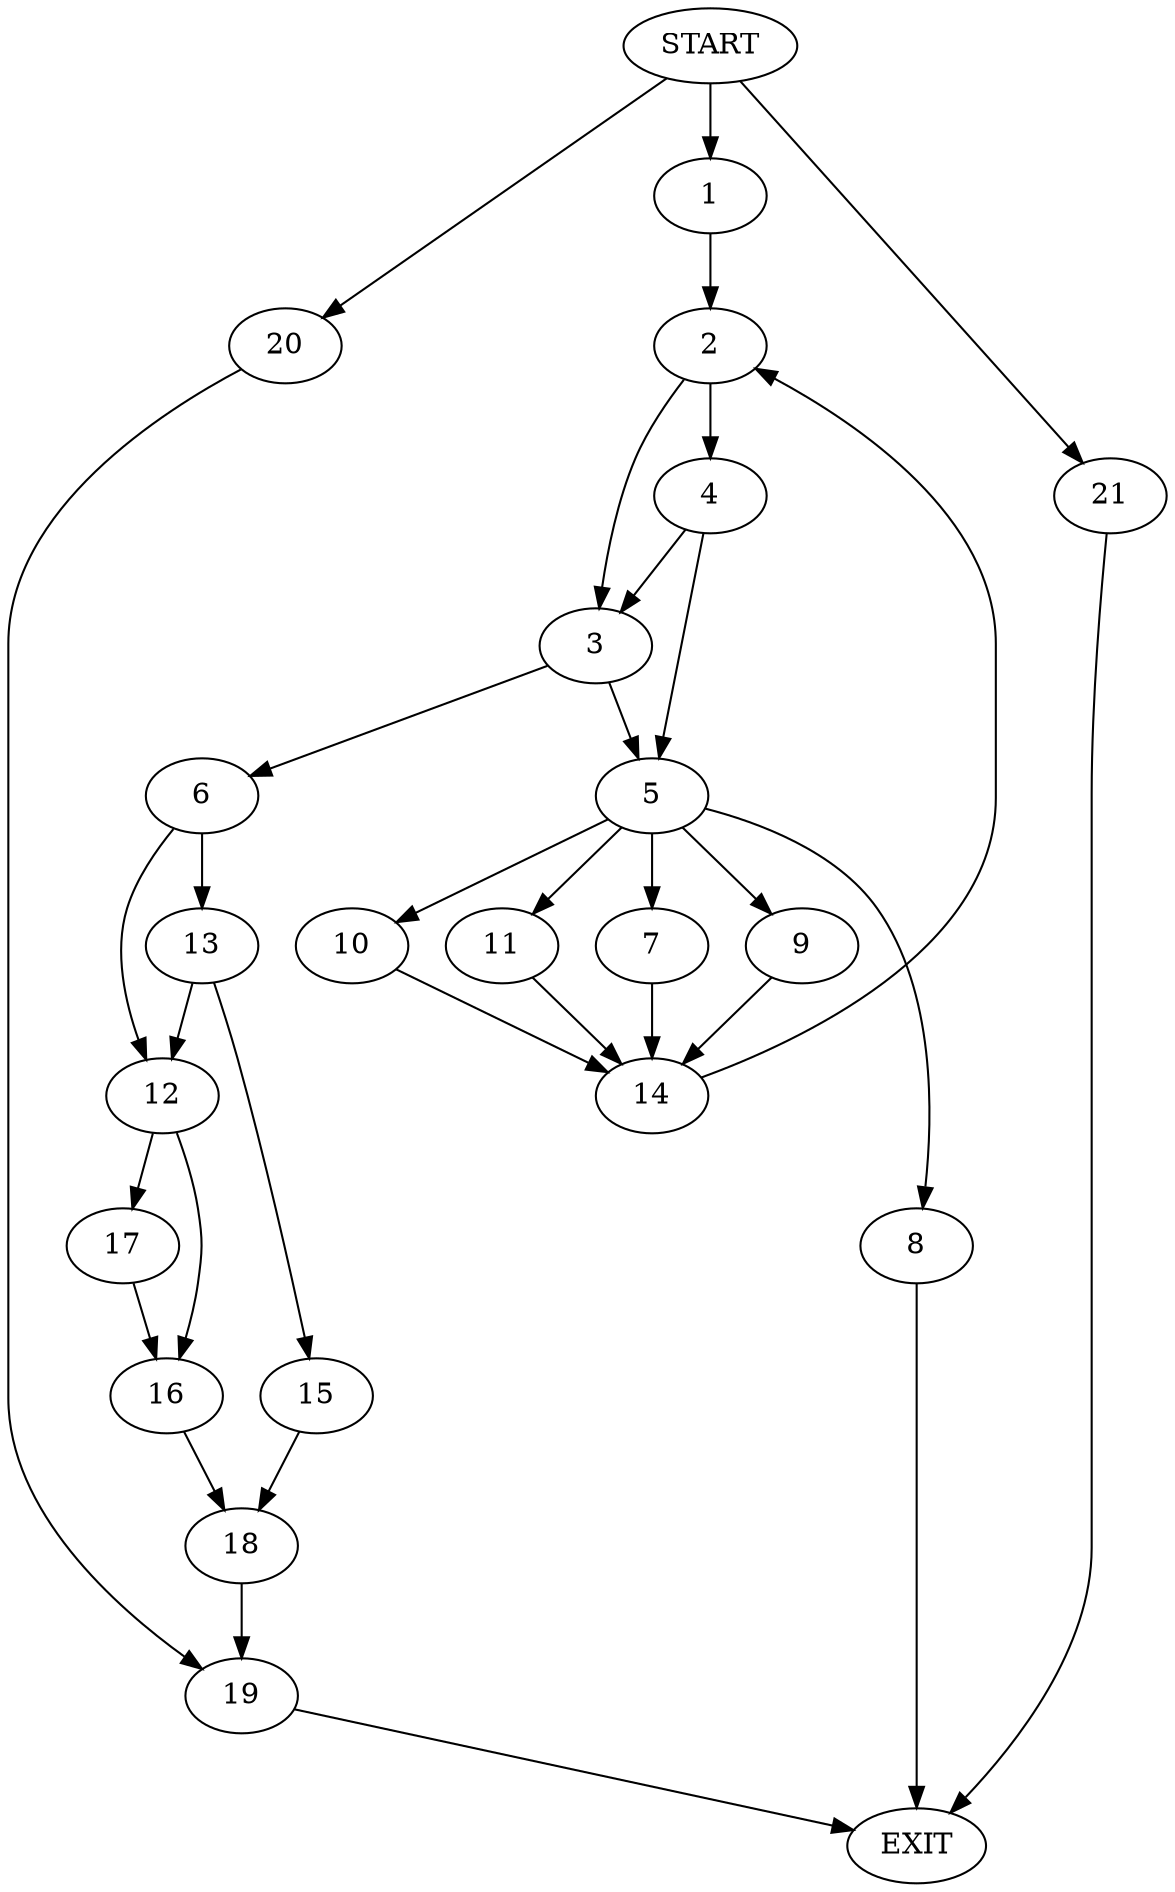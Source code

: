 digraph {
0 [label="START"];
1;
2;
3;
4;
5;
6;
7;
8;
9;
10;
11;
12;
13;
14;
15;
16;
17;
18;
19;
20;
21;
22 [label="EXIT"];
0 -> 1;
1 -> 2;
2 -> 3;
2 -> 4;
4 -> 5;
4 -> 3;
3 -> 6;
3 -> 5;
5 -> 7;
5 -> 8;
5 -> 9;
5 -> 10;
5 -> 11;
6 -> 12;
6 -> 13;
7 -> 14;
8 -> 22;
10 -> 14;
9 -> 14;
11 -> 14;
14 -> 2;
13 -> 12;
13 -> 15;
12 -> 16;
12 -> 17;
15 -> 18;
18 -> 19;
16 -> 18;
17 -> 16;
19 -> 22;
0 -> 20;
20 -> 19;
0 -> 21;
21 -> 22;
}